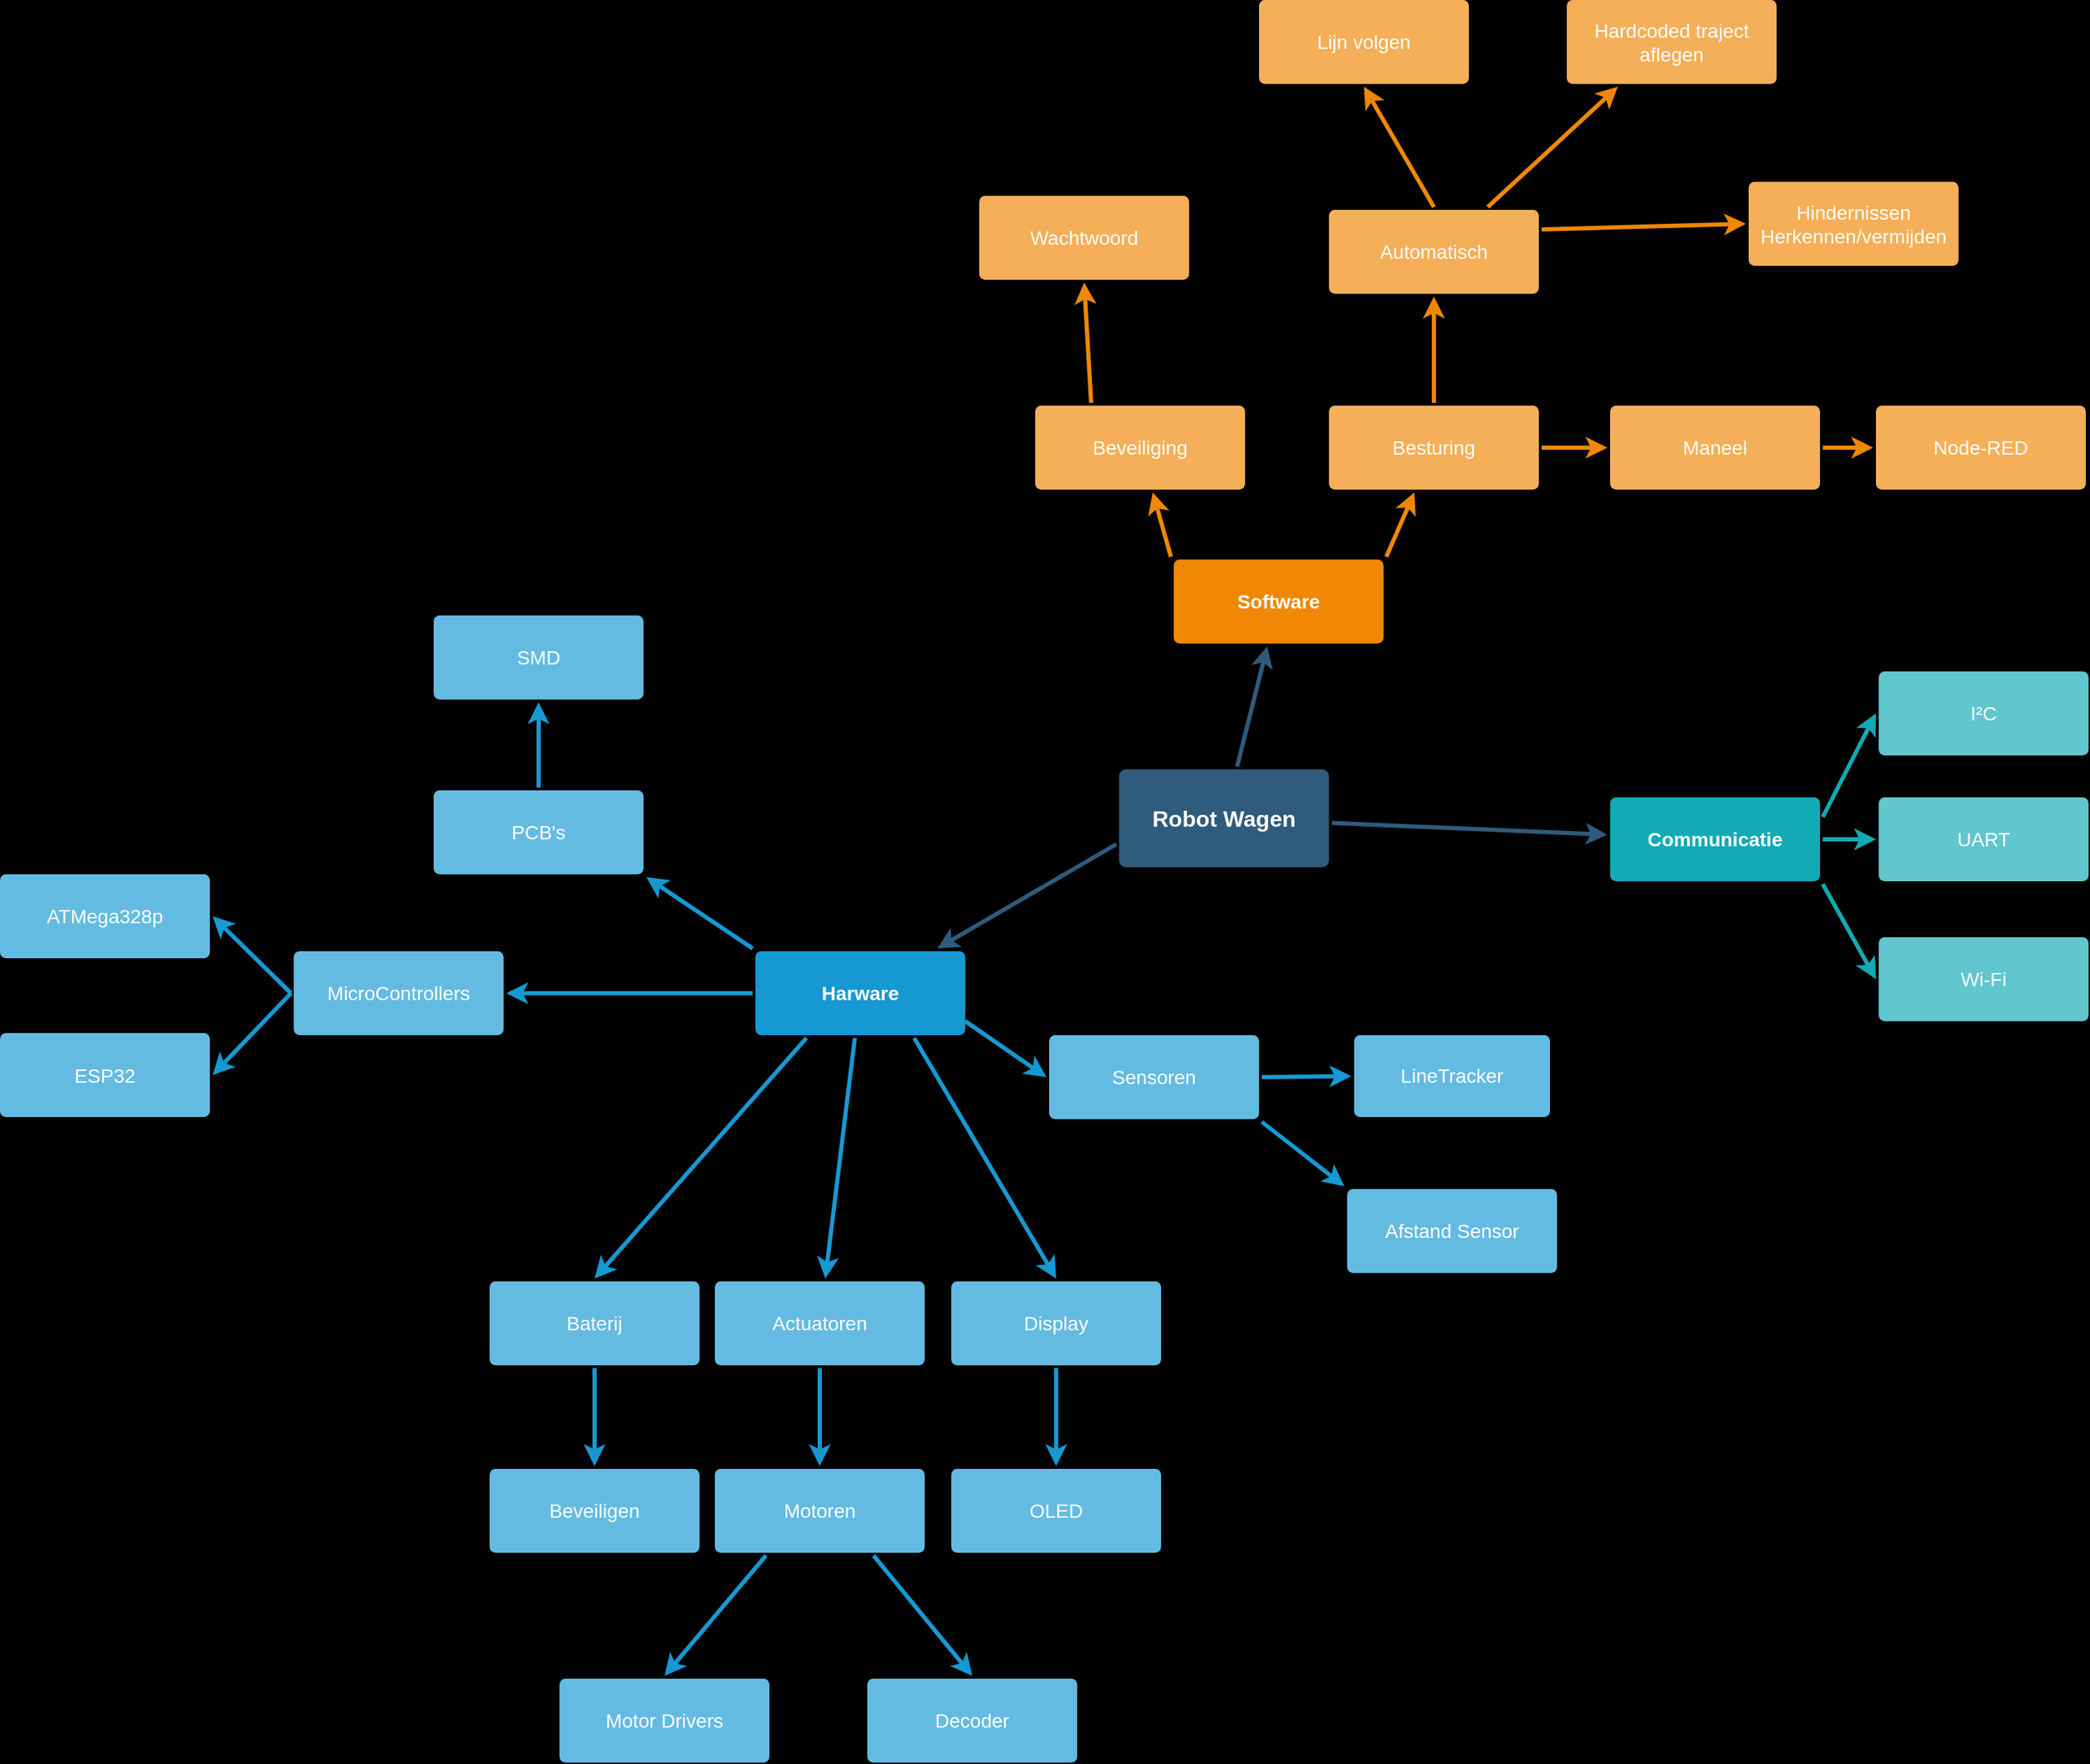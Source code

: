 <mxfile version="14.1.8" type="device"><diagram id="6a731a19-8d31-9384-78a2-239565b7b9f0" name="Page-1"><mxGraphModel dx="2370" dy="1357" grid="0" gridSize="10" guides="1" tooltips="1" connect="1" arrows="1" fold="1" page="1" pageScale="1" pageWidth="2336" pageHeight="1654" background="#000000" math="0" shadow="0"><root><mxCell id="0"/><mxCell id="1" parent="0"/><mxCell id="1745" value="" style="edgeStyle=none;rounded=0;jumpStyle=none;html=1;shadow=0;labelBackgroundColor=none;startArrow=none;startFill=0;endArrow=classic;endFill=1;jettySize=auto;orthogonalLoop=1;strokeColor=#2F5B7C;strokeWidth=3;fontFamily=Helvetica;fontSize=16;fontColor=#23445D;spacing=5;" parent="1" source="1749" target="1764" edge="1"><mxGeometry relative="1" as="geometry"/></mxCell><mxCell id="1746" value="" style="edgeStyle=none;rounded=0;jumpStyle=none;html=1;shadow=0;labelBackgroundColor=none;startArrow=none;startFill=0;endArrow=classic;endFill=1;jettySize=auto;orthogonalLoop=1;strokeColor=#2F5B7C;strokeWidth=3;fontFamily=Helvetica;fontSize=16;fontColor=#23445D;spacing=5;" parent="1" source="1749" target="1771" edge="1"><mxGeometry relative="1" as="geometry"/></mxCell><mxCell id="1747" value="" style="edgeStyle=none;rounded=0;jumpStyle=none;html=1;shadow=0;labelBackgroundColor=none;startArrow=none;startFill=0;endArrow=classic;endFill=1;jettySize=auto;orthogonalLoop=1;strokeColor=#2F5B7C;strokeWidth=3;fontFamily=Helvetica;fontSize=16;fontColor=#23445D;spacing=5;exitX=0;exitY=0.75;exitDx=0;exitDy=0;" parent="1" source="1749" target="1760" edge="1"><mxGeometry relative="1" as="geometry"/></mxCell><mxCell id="1749" value="Robot Wagen" style="rounded=1;whiteSpace=wrap;html=1;shadow=0;labelBackgroundColor=none;strokeColor=none;strokeWidth=3;fillColor=#2F5B7C;fontFamily=Helvetica;fontSize=16;fontColor=#FFFFFF;align=center;fontStyle=1;spacing=5;arcSize=7;perimeterSpacing=2;" parent="1" vertex="1"><mxGeometry x="940" y="570" width="150" height="70" as="geometry"/></mxCell><mxCell id="1758" value="" style="edgeStyle=none;rounded=0;jumpStyle=none;html=1;shadow=0;labelBackgroundColor=none;startArrow=none;startFill=0;endArrow=classic;endFill=1;jettySize=auto;orthogonalLoop=1;strokeColor=#1699D3;strokeWidth=3;fontFamily=Helvetica;fontSize=14;fontColor=#FFFFFF;spacing=5;" parent="1" source="1760" target="1762" edge="1"><mxGeometry relative="1" as="geometry"/></mxCell><mxCell id="1759" value="" style="edgeStyle=none;rounded=0;jumpStyle=none;html=1;shadow=0;labelBackgroundColor=none;startArrow=none;startFill=0;endArrow=classic;endFill=1;jettySize=auto;orthogonalLoop=1;strokeColor=#1699D3;strokeWidth=3;fontFamily=Helvetica;fontSize=14;fontColor=#FFFFFF;spacing=5;entryX=0;entryY=0.5;entryDx=0;entryDy=0;" parent="1" target="1761" edge="1"><mxGeometry relative="1" as="geometry"><mxPoint x="830" y="750" as="sourcePoint"/><mxPoint x="966.0" y="820.568" as="targetPoint"/></mxGeometry></mxCell><mxCell id="1760" value="Harware" style="rounded=1;whiteSpace=wrap;html=1;shadow=0;labelBackgroundColor=none;strokeColor=none;strokeWidth=3;fillColor=#1699d3;fontFamily=Helvetica;fontSize=14;fontColor=#FFFFFF;align=center;spacing=5;fontStyle=1;arcSize=7;perimeterSpacing=2;" parent="1" vertex="1"><mxGeometry x="680" y="700" width="150" height="60" as="geometry"/></mxCell><mxCell id="1761" value="Sensoren" style="rounded=1;whiteSpace=wrap;html=1;shadow=0;labelBackgroundColor=none;strokeColor=none;strokeWidth=3;fillColor=#64bbe2;fontFamily=Helvetica;fontSize=14;fontColor=#FFFFFF;align=center;spacing=5;arcSize=7;perimeterSpacing=2;" parent="1" vertex="1"><mxGeometry x="890" y="760" width="150" height="60" as="geometry"/></mxCell><mxCell id="1762" value="Actuatoren" style="rounded=1;whiteSpace=wrap;html=1;shadow=0;labelBackgroundColor=none;strokeColor=none;strokeWidth=3;fillColor=#64bbe2;fontFamily=Helvetica;fontSize=14;fontColor=#FFFFFF;align=center;spacing=5;arcSize=7;perimeterSpacing=2;" parent="1" vertex="1"><mxGeometry x="651" y="936" width="150" height="60" as="geometry"/></mxCell><mxCell id="1763" value="ATMega328p" style="rounded=1;whiteSpace=wrap;html=1;shadow=0;labelBackgroundColor=none;strokeColor=none;strokeWidth=3;fillColor=#64bbe2;fontFamily=Helvetica;fontSize=14;fontColor=#FFFFFF;align=center;spacing=5;arcSize=7;perimeterSpacing=2;" parent="1" vertex="1"><mxGeometry x="140" y="645" width="150" height="60" as="geometry"/></mxCell><mxCell id="1764" value="Software" style="rounded=1;whiteSpace=wrap;html=1;shadow=0;labelBackgroundColor=none;strokeColor=none;strokeWidth=3;fillColor=#F08705;fontFamily=Helvetica;fontSize=14;fontColor=#FFFFFF;align=center;spacing=5;fontStyle=1;arcSize=7;perimeterSpacing=2;" parent="1" vertex="1"><mxGeometry x="979" y="420" width="150" height="60" as="geometry"/></mxCell><mxCell id="1765" value="Besturing" style="rounded=1;whiteSpace=wrap;html=1;shadow=0;labelBackgroundColor=none;strokeColor=none;strokeWidth=3;fillColor=#f5af58;fontFamily=Helvetica;fontSize=14;fontColor=#FFFFFF;align=center;spacing=5;arcSize=7;perimeterSpacing=2;" parent="1" vertex="1"><mxGeometry x="1090" y="310" width="150" height="60" as="geometry"/></mxCell><mxCell id="1766" value="" style="edgeStyle=none;rounded=0;jumpStyle=none;html=1;shadow=0;labelBackgroundColor=none;startArrow=none;startFill=0;endArrow=classic;endFill=1;jettySize=auto;orthogonalLoop=1;strokeColor=#F08705;strokeWidth=3;fontFamily=Helvetica;fontSize=14;fontColor=#FFFFFF;spacing=5;exitX=1;exitY=0;exitDx=0;exitDy=0;" parent="1" source="1764" target="1765" edge="1"><mxGeometry relative="1" as="geometry"><mxPoint x="1054" y="448.0" as="sourcePoint"/></mxGeometry></mxCell><mxCell id="1767" value="Beveiliging" style="rounded=1;whiteSpace=wrap;html=1;shadow=0;labelBackgroundColor=none;strokeColor=none;strokeWidth=3;fillColor=#f5af58;fontFamily=Helvetica;fontSize=14;fontColor=#FFFFFF;align=center;spacing=5;arcSize=7;perimeterSpacing=2;" parent="1" vertex="1"><mxGeometry x="880" y="310" width="150" height="60" as="geometry"/></mxCell><mxCell id="1768" value="" style="edgeStyle=none;rounded=0;jumpStyle=none;html=1;shadow=0;labelBackgroundColor=none;startArrow=none;startFill=0;endArrow=classic;endFill=1;jettySize=auto;orthogonalLoop=1;strokeColor=#F08705;strokeWidth=3;fontFamily=Helvetica;fontSize=14;fontColor=#FFFFFF;spacing=5;exitX=0;exitY=0;exitDx=0;exitDy=0;" parent="1" source="1764" target="1767" edge="1"><mxGeometry relative="1" as="geometry"><mxPoint x="977.938" y="448.0" as="sourcePoint"/></mxGeometry></mxCell><mxCell id="1771" value="Communicatie" style="rounded=1;whiteSpace=wrap;html=1;shadow=0;labelBackgroundColor=none;strokeColor=none;strokeWidth=3;fillColor=#12aab5;fontFamily=Helvetica;fontSize=14;fontColor=#FFFFFF;align=center;spacing=5;fontStyle=1;arcSize=7;perimeterSpacing=2;" parent="1" vertex="1"><mxGeometry x="1291" y="590.0" width="150" height="60" as="geometry"/></mxCell><mxCell id="1776" value="UART" style="rounded=1;whiteSpace=wrap;html=1;shadow=0;labelBackgroundColor=none;strokeColor=none;strokeWidth=3;fillColor=#61c6ce;fontFamily=Helvetica;fontSize=14;fontColor=#FFFFFF;align=center;spacing=5;fontStyle=0;arcSize=7;perimeterSpacing=2;" parent="1" vertex="1"><mxGeometry x="1483" y="590" width="150" height="60" as="geometry"/></mxCell><mxCell id="1777" value="" style="edgeStyle=none;rounded=1;jumpStyle=none;html=1;shadow=0;labelBackgroundColor=none;startArrow=none;startFill=0;jettySize=auto;orthogonalLoop=1;strokeColor=#12AAB5;strokeWidth=3;fontFamily=Helvetica;fontSize=14;fontColor=#FFFFFF;spacing=5;fontStyle=1;fillColor=#b0e3e6;entryX=0;entryY=0.5;entryDx=0;entryDy=0;" parent="1" source="1771" target="1776" edge="1"><mxGeometry relative="1" as="geometry"><mxPoint x="1463" y="627.919" as="sourcePoint"/><mxPoint x="1679.0" y="622.081" as="targetPoint"/></mxGeometry></mxCell><mxCell id="1778" value="I²C" style="rounded=1;whiteSpace=wrap;html=1;shadow=0;labelBackgroundColor=none;strokeColor=none;strokeWidth=3;fillColor=#61c6ce;fontFamily=Helvetica;fontSize=14;fontColor=#FFFFFF;align=center;spacing=5;fontStyle=0;arcSize=7;perimeterSpacing=2;" parent="1" vertex="1"><mxGeometry x="1483" y="500" width="150" height="60" as="geometry"/></mxCell><mxCell id="1779" value="" style="edgeStyle=none;rounded=1;jumpStyle=none;html=1;shadow=0;labelBackgroundColor=none;startArrow=none;startFill=0;jettySize=auto;orthogonalLoop=1;strokeColor=#12AAB5;strokeWidth=3;fontFamily=Helvetica;fontSize=14;fontColor=#FFFFFF;spacing=5;fontStyle=1;fillColor=#b0e3e6;entryX=0;entryY=0.5;entryDx=0;entryDy=0;exitX=1;exitY=0.25;exitDx=0;exitDy=0;" parent="1" source="1771" target="1778" edge="1"><mxGeometry relative="1" as="geometry"><mxPoint x="1463" y="601.125" as="sourcePoint"/><mxPoint x="1519" y="500" as="targetPoint"/></mxGeometry></mxCell><mxCell id="pSG2X1nUxVk9VBrcFtOm-1779" value="ESP32" style="rounded=1;whiteSpace=wrap;html=1;shadow=0;labelBackgroundColor=none;strokeColor=none;strokeWidth=3;fillColor=#64bbe2;fontFamily=Helvetica;fontSize=14;fontColor=#FFFFFF;align=center;spacing=5;arcSize=7;perimeterSpacing=2;" vertex="1" parent="1"><mxGeometry x="140" y="758.5" width="150" height="60" as="geometry"/></mxCell><mxCell id="pSG2X1nUxVk9VBrcFtOm-1781" value="Baterij" style="rounded=1;whiteSpace=wrap;html=1;shadow=0;labelBackgroundColor=none;strokeColor=none;strokeWidth=3;fillColor=#64bbe2;fontFamily=Helvetica;fontSize=14;fontColor=#FFFFFF;align=center;spacing=5;arcSize=7;perimeterSpacing=2;" vertex="1" parent="1"><mxGeometry x="490" y="936" width="150" height="60" as="geometry"/></mxCell><mxCell id="pSG2X1nUxVk9VBrcFtOm-1782" value="Beveiligen" style="rounded=1;whiteSpace=wrap;html=1;shadow=0;labelBackgroundColor=none;strokeColor=none;strokeWidth=3;fillColor=#64bbe2;fontFamily=Helvetica;fontSize=14;fontColor=#FFFFFF;align=center;spacing=5;arcSize=7;perimeterSpacing=2;" vertex="1" parent="1"><mxGeometry x="490" y="1070" width="150" height="60" as="geometry"/></mxCell><mxCell id="pSG2X1nUxVk9VBrcFtOm-1784" value="" style="edgeStyle=none;rounded=0;jumpStyle=none;html=1;shadow=0;labelBackgroundColor=none;startArrow=none;startFill=0;endArrow=classic;endFill=1;jettySize=auto;orthogonalLoop=1;strokeColor=#1699D3;strokeWidth=3;fontFamily=Helvetica;fontSize=14;fontColor=#FFFFFF;spacing=5;exitX=0.25;exitY=1;exitDx=0;exitDy=0;entryX=0.5;entryY=0;entryDx=0;entryDy=0;" edge="1" parent="1" source="1760" target="pSG2X1nUxVk9VBrcFtOm-1781"><mxGeometry relative="1" as="geometry"><mxPoint x="736.0" y="802" as="sourcePoint"/><mxPoint x="736.0" y="944.0" as="targetPoint"/></mxGeometry></mxCell><mxCell id="pSG2X1nUxVk9VBrcFtOm-1786" value="" style="edgeStyle=none;rounded=0;jumpStyle=none;html=1;shadow=0;labelBackgroundColor=none;startArrow=none;startFill=0;endArrow=classic;endFill=1;jettySize=auto;orthogonalLoop=1;strokeColor=#1699D3;strokeWidth=3;fontFamily=Helvetica;fontSize=14;fontColor=#FFFFFF;spacing=5;exitX=0.5;exitY=1;exitDx=0;exitDy=0;entryX=0.5;entryY=0;entryDx=0;entryDy=0;" edge="1" parent="1" source="pSG2X1nUxVk9VBrcFtOm-1781" target="pSG2X1nUxVk9VBrcFtOm-1782"><mxGeometry relative="1" as="geometry"><mxPoint x="697.5" y="802" as="sourcePoint"/><mxPoint x="575" y="944.0" as="targetPoint"/></mxGeometry></mxCell><mxCell id="pSG2X1nUxVk9VBrcFtOm-1787" value="Motoren" style="rounded=1;whiteSpace=wrap;html=1;shadow=0;labelBackgroundColor=none;strokeColor=none;strokeWidth=3;fillColor=#64bbe2;fontFamily=Helvetica;fontSize=14;fontColor=#FFFFFF;align=center;spacing=5;arcSize=7;perimeterSpacing=2;" vertex="1" parent="1"><mxGeometry x="651" y="1070" width="150" height="60" as="geometry"/></mxCell><mxCell id="pSG2X1nUxVk9VBrcFtOm-1788" value="" style="edgeStyle=none;rounded=0;jumpStyle=none;html=1;shadow=0;labelBackgroundColor=none;startArrow=none;startFill=0;endArrow=classic;endFill=1;jettySize=auto;orthogonalLoop=1;strokeColor=#1699D3;strokeWidth=3;fontFamily=Helvetica;fontSize=14;fontColor=#FFFFFF;spacing=5;exitX=0.5;exitY=1;exitDx=0;exitDy=0;entryX=0.5;entryY=0;entryDx=0;entryDy=0;" edge="1" parent="1" source="1762" target="pSG2X1nUxVk9VBrcFtOm-1787"><mxGeometry relative="1" as="geometry"><mxPoint x="575" y="1008" as="sourcePoint"/><mxPoint x="575" y="1078" as="targetPoint"/><Array as="points"><mxPoint x="726" y="1030"/></Array></mxGeometry></mxCell><mxCell id="pSG2X1nUxVk9VBrcFtOm-1789" value="Afstand Sensor" style="rounded=1;whiteSpace=wrap;html=1;shadow=0;labelBackgroundColor=none;strokeColor=none;strokeWidth=3;fillColor=#64bbe2;fontFamily=Helvetica;fontSize=14;fontColor=#FFFFFF;align=center;spacing=5;arcSize=7;perimeterSpacing=2;" vertex="1" parent="1"><mxGeometry x="1103" y="870" width="150" height="60" as="geometry"/></mxCell><mxCell id="pSG2X1nUxVk9VBrcFtOm-1790" value="LineTracker" style="rounded=1;whiteSpace=wrap;html=1;shadow=0;labelBackgroundColor=none;strokeColor=none;strokeWidth=3;fillColor=#64bbe2;fontFamily=Helvetica;fontSize=14;fontColor=#FFFFFF;align=center;spacing=5;arcSize=7;perimeterSpacing=2;" vertex="1" parent="1"><mxGeometry x="1108" y="760" width="140" height="58.5" as="geometry"/></mxCell><mxCell id="pSG2X1nUxVk9VBrcFtOm-1792" value="" style="edgeStyle=none;rounded=0;jumpStyle=none;html=1;shadow=0;labelBackgroundColor=none;startArrow=none;startFill=0;endArrow=classic;endFill=1;jettySize=auto;orthogonalLoop=1;strokeColor=#1699D3;strokeWidth=3;fontFamily=Helvetica;fontSize=14;fontColor=#FFFFFF;spacing=5;exitX=1;exitY=1;exitDx=0;exitDy=0;entryX=0;entryY=0;entryDx=0;entryDy=0;" edge="1" parent="1" source="1761" target="pSG2X1nUxVk9VBrcFtOm-1789"><mxGeometry relative="1" as="geometry"><mxPoint x="933" y="809.432" as="sourcePoint"/><mxPoint x="1096" y="850.568" as="targetPoint"/></mxGeometry></mxCell><mxCell id="pSG2X1nUxVk9VBrcFtOm-1793" value="" style="edgeStyle=none;rounded=0;jumpStyle=none;html=1;shadow=0;labelBackgroundColor=none;startArrow=none;startFill=0;endArrow=classic;endFill=1;jettySize=auto;orthogonalLoop=1;strokeColor=#1699D3;strokeWidth=3;fontFamily=Helvetica;fontSize=14;fontColor=#FFFFFF;spacing=5;exitX=1;exitY=0.5;exitDx=0;exitDy=0;entryX=0;entryY=0.5;entryDx=0;entryDy=0;" edge="1" parent="1" source="1761" target="pSG2X1nUxVk9VBrcFtOm-1790"><mxGeometry relative="1" as="geometry"><mxPoint x="1173" y="902" as="sourcePoint"/><mxPoint x="1173" y="968" as="targetPoint"/><Array as="points"/></mxGeometry></mxCell><mxCell id="pSG2X1nUxVk9VBrcFtOm-1794" value="Wi-Fi" style="rounded=1;whiteSpace=wrap;html=1;shadow=0;labelBackgroundColor=none;strokeColor=none;strokeWidth=3;fillColor=#61c6ce;fontFamily=Helvetica;fontSize=14;fontColor=#FFFFFF;align=center;spacing=5;fontStyle=0;arcSize=7;perimeterSpacing=2;" vertex="1" parent="1"><mxGeometry x="1483" y="690" width="150" height="60" as="geometry"/></mxCell><mxCell id="pSG2X1nUxVk9VBrcFtOm-1795" value="" style="edgeStyle=none;rounded=1;jumpStyle=none;html=1;shadow=0;labelBackgroundColor=none;startArrow=none;startFill=0;jettySize=auto;orthogonalLoop=1;strokeColor=#12AAB5;strokeWidth=3;fontFamily=Helvetica;fontSize=14;fontColor=#FFFFFF;spacing=5;fontStyle=1;fillColor=#b0e3e6;exitX=1;exitY=1;exitDx=0;exitDy=0;entryX=0;entryY=0.5;entryDx=0;entryDy=0;" edge="1" parent="1" source="1771" target="pSG2X1nUxVk9VBrcFtOm-1794"><mxGeometry relative="1" as="geometry"><mxPoint x="1463" y="662.0" as="sourcePoint"/><mxPoint x="1890.0" y="630.367" as="targetPoint"/></mxGeometry></mxCell><mxCell id="pSG2X1nUxVk9VBrcFtOm-1796" value="Automatisch" style="rounded=1;whiteSpace=wrap;html=1;shadow=0;labelBackgroundColor=none;strokeColor=none;strokeWidth=3;fillColor=#f5af58;fontFamily=Helvetica;fontSize=14;fontColor=#FFFFFF;align=center;spacing=5;arcSize=7;perimeterSpacing=2;" vertex="1" parent="1"><mxGeometry x="1090" y="170" width="150" height="60" as="geometry"/></mxCell><mxCell id="pSG2X1nUxVk9VBrcFtOm-1797" value="Maneel" style="rounded=1;whiteSpace=wrap;html=1;shadow=0;labelBackgroundColor=none;strokeColor=none;strokeWidth=3;fillColor=#f5af58;fontFamily=Helvetica;fontSize=14;fontColor=#FFFFFF;align=center;spacing=5;arcSize=7;perimeterSpacing=2;" vertex="1" parent="1"><mxGeometry x="1291" y="310" width="150" height="60" as="geometry"/></mxCell><mxCell id="pSG2X1nUxVk9VBrcFtOm-1798" value="" style="edgeStyle=none;rounded=0;jumpStyle=none;html=1;shadow=0;labelBackgroundColor=none;startArrow=none;startFill=0;endArrow=classic;endFill=1;jettySize=auto;orthogonalLoop=1;strokeColor=#F08705;strokeWidth=3;fontFamily=Helvetica;fontSize=14;fontColor=#FFFFFF;spacing=5;exitX=0.5;exitY=0;exitDx=0;exitDy=0;entryX=0.5;entryY=1;entryDx=0;entryDy=0;" edge="1" parent="1" source="1765" target="pSG2X1nUxVk9VBrcFtOm-1796"><mxGeometry relative="1" as="geometry"><mxPoint x="1246.111" y="448" as="sourcePoint"/><mxPoint x="1303.889" y="422" as="targetPoint"/><Array as="points"/></mxGeometry></mxCell><mxCell id="pSG2X1nUxVk9VBrcFtOm-1799" value="Node-RED" style="rounded=1;whiteSpace=wrap;html=1;shadow=0;labelBackgroundColor=none;strokeColor=none;strokeWidth=3;fillColor=#f5af58;fontFamily=Helvetica;fontSize=14;fontColor=#FFFFFF;align=center;spacing=5;arcSize=7;perimeterSpacing=2;" vertex="1" parent="1"><mxGeometry x="1481" y="310" width="150" height="60" as="geometry"/></mxCell><mxCell id="pSG2X1nUxVk9VBrcFtOm-1801" value="Motor Drivers" style="rounded=1;whiteSpace=wrap;html=1;shadow=0;labelBackgroundColor=none;strokeColor=none;strokeWidth=3;fillColor=#64bbe2;fontFamily=Helvetica;fontSize=14;fontColor=#FFFFFF;align=center;spacing=5;arcSize=7;perimeterSpacing=2;" vertex="1" parent="1"><mxGeometry x="540" y="1220" width="150" height="60" as="geometry"/></mxCell><mxCell id="pSG2X1nUxVk9VBrcFtOm-1803" value="" style="edgeStyle=none;rounded=0;jumpStyle=none;html=1;shadow=0;labelBackgroundColor=none;startArrow=none;startFill=0;endArrow=classic;endFill=1;jettySize=auto;orthogonalLoop=1;strokeColor=#1699D3;strokeWidth=3;fontFamily=Helvetica;fontSize=14;fontColor=#FFFFFF;spacing=5;exitX=0.25;exitY=1;exitDx=0;exitDy=0;entryX=0.5;entryY=0;entryDx=0;entryDy=0;" edge="1" parent="1" source="pSG2X1nUxVk9VBrcFtOm-1787" target="pSG2X1nUxVk9VBrcFtOm-1801"><mxGeometry relative="1" as="geometry"><mxPoint x="725.41" y="1130" as="sourcePoint"/><mxPoint x="725.41" y="1200" as="targetPoint"/><Array as="points"/></mxGeometry></mxCell><mxCell id="pSG2X1nUxVk9VBrcFtOm-1804" value="Display" style="rounded=1;whiteSpace=wrap;html=1;shadow=0;labelBackgroundColor=none;strokeColor=none;strokeWidth=3;fillColor=#64bbe2;fontFamily=Helvetica;fontSize=14;fontColor=#FFFFFF;align=center;spacing=5;arcSize=7;perimeterSpacing=2;" vertex="1" parent="1"><mxGeometry x="820" y="936" width="150" height="60" as="geometry"/></mxCell><mxCell id="pSG2X1nUxVk9VBrcFtOm-1805" value="" style="edgeStyle=none;rounded=0;jumpStyle=none;html=1;shadow=0;labelBackgroundColor=none;startArrow=none;startFill=0;endArrow=classic;endFill=1;jettySize=auto;orthogonalLoop=1;strokeColor=#1699D3;strokeWidth=3;fontFamily=Helvetica;fontSize=14;fontColor=#FFFFFF;spacing=5;exitX=0.75;exitY=1;exitDx=0;exitDy=0;entryX=0.5;entryY=0;entryDx=0;entryDy=0;" edge="1" parent="1" source="1760" target="pSG2X1nUxVk9VBrcFtOm-1804"><mxGeometry relative="1" as="geometry"><mxPoint x="813" y="789.432" as="sourcePoint"/><mxPoint x="976" y="830.568" as="targetPoint"/></mxGeometry></mxCell><mxCell id="pSG2X1nUxVk9VBrcFtOm-1806" value="OLED" style="rounded=1;whiteSpace=wrap;html=1;shadow=0;labelBackgroundColor=none;strokeColor=none;strokeWidth=3;fillColor=#64bbe2;fontFamily=Helvetica;fontSize=14;fontColor=#FFFFFF;align=center;spacing=5;arcSize=7;perimeterSpacing=2;" vertex="1" parent="1"><mxGeometry x="820" y="1070" width="150" height="60" as="geometry"/></mxCell><mxCell id="pSG2X1nUxVk9VBrcFtOm-1807" value="" style="edgeStyle=none;rounded=0;jumpStyle=none;html=1;shadow=0;labelBackgroundColor=none;startArrow=none;startFill=0;endArrow=classic;endFill=1;jettySize=auto;orthogonalLoop=1;strokeColor=#1699D3;strokeWidth=3;fontFamily=Helvetica;fontSize=14;fontColor=#FFFFFF;spacing=5;exitX=0.5;exitY=1;exitDx=0;exitDy=0;entryX=0.5;entryY=0;entryDx=0;entryDy=0;" edge="1" parent="1" source="pSG2X1nUxVk9VBrcFtOm-1804" target="pSG2X1nUxVk9VBrcFtOm-1806"><mxGeometry relative="1" as="geometry"><mxPoint x="1020" y="1130" as="sourcePoint"/><mxPoint x="1148.5" y="1256" as="targetPoint"/></mxGeometry></mxCell><mxCell id="pSG2X1nUxVk9VBrcFtOm-1809" value="" style="edgeStyle=none;rounded=0;jumpStyle=none;html=1;shadow=0;labelBackgroundColor=none;startArrow=none;startFill=0;endArrow=classic;endFill=1;jettySize=auto;orthogonalLoop=1;strokeColor=#F08705;strokeWidth=3;fontFamily=Helvetica;fontSize=14;fontColor=#FFFFFF;spacing=5;exitX=1;exitY=0.5;exitDx=0;exitDy=0;entryX=0;entryY=0.5;entryDx=0;entryDy=0;" edge="1" parent="1" source="1765" target="pSG2X1nUxVk9VBrcFtOm-1797"><mxGeometry relative="1" as="geometry"><mxPoint x="1175" y="318" as="sourcePoint"/><mxPoint x="1175" y="242" as="targetPoint"/><Array as="points"/></mxGeometry></mxCell><mxCell id="pSG2X1nUxVk9VBrcFtOm-1811" value="" style="edgeStyle=none;rounded=0;jumpStyle=none;html=1;shadow=0;labelBackgroundColor=none;startArrow=none;startFill=0;endArrow=classic;endFill=1;jettySize=auto;orthogonalLoop=1;strokeColor=#F08705;strokeWidth=3;fontFamily=Helvetica;fontSize=14;fontColor=#FFFFFF;spacing=5;exitX=1;exitY=0.5;exitDx=0;exitDy=0;entryX=0;entryY=0.5;entryDx=0;entryDy=0;" edge="1" parent="1" source="pSG2X1nUxVk9VBrcFtOm-1797" target="pSG2X1nUxVk9VBrcFtOm-1799"><mxGeometry relative="1" as="geometry"><mxPoint x="1252.0" y="350" as="sourcePoint"/><mxPoint x="1337" y="350" as="targetPoint"/><Array as="points"/></mxGeometry></mxCell><mxCell id="pSG2X1nUxVk9VBrcFtOm-1812" value="Wachtwoord" style="rounded=1;whiteSpace=wrap;html=1;shadow=0;labelBackgroundColor=none;strokeColor=none;strokeWidth=3;fillColor=#f5af58;fontFamily=Helvetica;fontSize=14;fontColor=#FFFFFF;align=center;spacing=5;arcSize=7;perimeterSpacing=2;" vertex="1" parent="1"><mxGeometry x="840" y="160" width="150" height="60" as="geometry"/></mxCell><mxCell id="pSG2X1nUxVk9VBrcFtOm-1813" value="" style="edgeStyle=none;rounded=0;jumpStyle=none;html=1;shadow=0;labelBackgroundColor=none;startArrow=none;startFill=0;endArrow=classic;endFill=1;jettySize=auto;orthogonalLoop=1;strokeColor=#F08705;strokeWidth=3;fontFamily=Helvetica;fontSize=14;fontColor=#FFFFFF;spacing=5;entryX=0.5;entryY=1;entryDx=0;entryDy=0;" edge="1" parent="1" target="pSG2X1nUxVk9VBrcFtOm-1812"><mxGeometry relative="1" as="geometry"><mxPoint x="920" y="308" as="sourcePoint"/><mxPoint x="1274" y="242" as="targetPoint"/><Array as="points"/></mxGeometry></mxCell><mxCell id="pSG2X1nUxVk9VBrcFtOm-1814" value="MicroControllers" style="rounded=1;whiteSpace=wrap;html=1;shadow=0;labelBackgroundColor=none;strokeColor=none;strokeWidth=3;fillColor=#64bbe2;fontFamily=Helvetica;fontSize=14;fontColor=#FFFFFF;align=center;spacing=5;arcSize=7;perimeterSpacing=2;" vertex="1" parent="1"><mxGeometry x="350" y="700" width="150" height="60" as="geometry"/></mxCell><mxCell id="pSG2X1nUxVk9VBrcFtOm-1815" value="" style="edgeStyle=none;rounded=0;jumpStyle=none;html=1;shadow=0;labelBackgroundColor=none;startArrow=none;startFill=0;endArrow=classic;endFill=1;jettySize=auto;orthogonalLoop=1;strokeColor=#1699D3;strokeWidth=3;fontFamily=Helvetica;fontSize=14;fontColor=#FFFFFF;spacing=5;exitX=0;exitY=0.5;exitDx=0;exitDy=0;entryX=1;entryY=0.5;entryDx=0;entryDy=0;" edge="1" parent="1" source="1760" target="pSG2X1nUxVk9VBrcFtOm-1814"><mxGeometry relative="1" as="geometry"><mxPoint x="697.5" y="802.0" as="sourcePoint"/><mxPoint x="575" y="944" as="targetPoint"/></mxGeometry></mxCell><mxCell id="pSG2X1nUxVk9VBrcFtOm-1816" value="" style="edgeStyle=none;rounded=0;jumpStyle=none;html=1;shadow=0;labelBackgroundColor=none;startArrow=none;startFill=0;endArrow=classic;endFill=1;jettySize=auto;orthogonalLoop=1;strokeColor=#1699D3;strokeWidth=3;fontFamily=Helvetica;fontSize=14;fontColor=#FFFFFF;spacing=5;exitX=0;exitY=0.5;exitDx=0;exitDy=0;entryX=1;entryY=0.5;entryDx=0;entryDy=0;" edge="1" parent="1" source="pSG2X1nUxVk9VBrcFtOm-1814" target="pSG2X1nUxVk9VBrcFtOm-1779"><mxGeometry relative="1" as="geometry"><mxPoint x="697.5" y="802.0" as="sourcePoint"/><mxPoint x="575" y="944" as="targetPoint"/></mxGeometry></mxCell><mxCell id="pSG2X1nUxVk9VBrcFtOm-1817" value="" style="edgeStyle=none;rounded=0;jumpStyle=none;html=1;shadow=0;labelBackgroundColor=none;startArrow=none;startFill=0;endArrow=classic;endFill=1;jettySize=auto;orthogonalLoop=1;strokeColor=#1699D3;strokeWidth=3;fontFamily=Helvetica;fontSize=14;fontColor=#FFFFFF;spacing=5;exitX=0;exitY=0.5;exitDx=0;exitDy=0;entryX=1;entryY=0.5;entryDx=0;entryDy=0;" edge="1" parent="1" source="pSG2X1nUxVk9VBrcFtOm-1814" target="1763"><mxGeometry relative="1" as="geometry"><mxPoint x="368.0" y="770" as="sourcePoint"/><mxPoint x="312.0" y="850" as="targetPoint"/></mxGeometry></mxCell><mxCell id="pSG2X1nUxVk9VBrcFtOm-1820" value="Hindernissen Herkennen/vermijden" style="rounded=1;whiteSpace=wrap;html=1;shadow=0;labelBackgroundColor=none;strokeColor=none;strokeWidth=3;fillColor=#f5af58;fontFamily=Helvetica;fontSize=14;fontColor=#FFFFFF;align=center;spacing=5;arcSize=7;perimeterSpacing=2;" vertex="1" parent="1"><mxGeometry x="1390" y="150" width="150" height="60" as="geometry"/></mxCell><mxCell id="pSG2X1nUxVk9VBrcFtOm-1821" value="" style="edgeStyle=none;rounded=0;jumpStyle=none;html=1;shadow=0;labelBackgroundColor=none;startArrow=none;startFill=0;endArrow=classic;endFill=1;jettySize=auto;orthogonalLoop=1;strokeColor=#F08705;strokeWidth=3;fontFamily=Helvetica;fontSize=14;fontColor=#FFFFFF;spacing=5;exitX=1;exitY=0.25;exitDx=0;exitDy=0;entryX=0;entryY=0.5;entryDx=0;entryDy=0;" edge="1" parent="1" source="pSG2X1nUxVk9VBrcFtOm-1796" target="pSG2X1nUxVk9VBrcFtOm-1820"><mxGeometry relative="1" as="geometry"><mxPoint x="1175" y="318.0" as="sourcePoint"/><mxPoint x="1175" y="242" as="targetPoint"/><Array as="points"/></mxGeometry></mxCell><mxCell id="pSG2X1nUxVk9VBrcFtOm-1822" value="PCB's" style="rounded=1;whiteSpace=wrap;html=1;shadow=0;labelBackgroundColor=none;strokeColor=none;strokeWidth=3;fillColor=#64bbe2;fontFamily=Helvetica;fontSize=14;fontColor=#FFFFFF;align=center;spacing=5;arcSize=7;perimeterSpacing=2;" vertex="1" parent="1"><mxGeometry x="450" y="585" width="150" height="60" as="geometry"/></mxCell><mxCell id="pSG2X1nUxVk9VBrcFtOm-1823" value="SMD" style="rounded=1;whiteSpace=wrap;html=1;shadow=0;labelBackgroundColor=none;strokeColor=none;strokeWidth=3;fillColor=#64bbe2;fontFamily=Helvetica;fontSize=14;fontColor=#FFFFFF;align=center;spacing=5;arcSize=7;perimeterSpacing=2;" vertex="1" parent="1"><mxGeometry x="450" y="460" width="150" height="60" as="geometry"/></mxCell><mxCell id="pSG2X1nUxVk9VBrcFtOm-1824" value="" style="edgeStyle=none;rounded=0;jumpStyle=none;html=1;shadow=0;labelBackgroundColor=none;startArrow=none;startFill=0;endArrow=classic;endFill=1;jettySize=auto;orthogonalLoop=1;strokeColor=#1699D3;strokeWidth=3;fontFamily=Helvetica;fontSize=14;fontColor=#FFFFFF;spacing=5;exitX=0;exitY=0;exitDx=0;exitDy=0;entryX=1;entryY=1;entryDx=0;entryDy=0;" edge="1" parent="1" source="1760" target="pSG2X1nUxVk9VBrcFtOm-1822"><mxGeometry relative="1" as="geometry"><mxPoint x="659" y="770" as="sourcePoint"/><mxPoint x="522.0" y="770" as="targetPoint"/></mxGeometry></mxCell><mxCell id="pSG2X1nUxVk9VBrcFtOm-1826" value="" style="edgeStyle=none;rounded=0;jumpStyle=none;html=1;shadow=0;labelBackgroundColor=none;startArrow=none;startFill=0;endArrow=classic;endFill=1;jettySize=auto;orthogonalLoop=1;strokeColor=#1699D3;strokeWidth=3;fontFamily=Helvetica;fontSize=14;fontColor=#FFFFFF;spacing=5;exitX=0.5;exitY=0;exitDx=0;exitDy=0;entryX=0.5;entryY=1;entryDx=0;entryDy=0;" edge="1" parent="1" source="pSG2X1nUxVk9VBrcFtOm-1822" target="pSG2X1nUxVk9VBrcFtOm-1823"><mxGeometry relative="1" as="geometry"><mxPoint x="659" y="770" as="sourcePoint"/><mxPoint x="522.0" y="770" as="targetPoint"/></mxGeometry></mxCell><mxCell id="pSG2X1nUxVk9VBrcFtOm-1828" value="Decoder" style="rounded=1;whiteSpace=wrap;html=1;shadow=0;labelBackgroundColor=none;strokeColor=none;strokeWidth=3;fillColor=#64bbe2;fontFamily=Helvetica;fontSize=14;fontColor=#FFFFFF;align=center;spacing=5;arcSize=7;perimeterSpacing=2;" vertex="1" parent="1"><mxGeometry x="760" y="1220" width="150" height="60" as="geometry"/></mxCell><mxCell id="pSG2X1nUxVk9VBrcFtOm-1829" value="" style="edgeStyle=none;rounded=0;jumpStyle=none;html=1;shadow=0;labelBackgroundColor=none;startArrow=none;startFill=0;endArrow=classic;endFill=1;jettySize=auto;orthogonalLoop=1;strokeColor=#1699D3;strokeWidth=3;fontFamily=Helvetica;fontSize=14;fontColor=#FFFFFF;spacing=5;exitX=0.75;exitY=1;exitDx=0;exitDy=0;entryX=0.5;entryY=0;entryDx=0;entryDy=0;" edge="1" parent="1" source="pSG2X1nUxVk9VBrcFtOm-1787" target="pSG2X1nUxVk9VBrcFtOm-1828"><mxGeometry relative="1" as="geometry"><mxPoint x="697.5" y="1142" as="sourcePoint"/><mxPoint x="625" y="1228" as="targetPoint"/><Array as="points"/></mxGeometry></mxCell><mxCell id="pSG2X1nUxVk9VBrcFtOm-1830" value="Lijn volgen" style="rounded=1;whiteSpace=wrap;html=1;shadow=0;labelBackgroundColor=none;strokeColor=none;strokeWidth=3;fillColor=#f5af58;fontFamily=Helvetica;fontSize=14;fontColor=#FFFFFF;align=center;spacing=5;arcSize=7;perimeterSpacing=2;" vertex="1" parent="1"><mxGeometry x="1040" y="20" width="150" height="60" as="geometry"/></mxCell><mxCell id="pSG2X1nUxVk9VBrcFtOm-1831" value="" style="edgeStyle=none;rounded=0;jumpStyle=none;html=1;shadow=0;labelBackgroundColor=none;startArrow=none;startFill=0;endArrow=classic;endFill=1;jettySize=auto;orthogonalLoop=1;strokeColor=#F08705;strokeWidth=3;fontFamily=Helvetica;fontSize=14;fontColor=#FFFFFF;spacing=5;entryX=0.5;entryY=1;entryDx=0;entryDy=0;" edge="1" parent="1" target="pSG2X1nUxVk9VBrcFtOm-1830"><mxGeometry relative="1" as="geometry"><mxPoint x="1165" y="168" as="sourcePoint"/><mxPoint x="1319.0" y="210" as="targetPoint"/><Array as="points"/></mxGeometry></mxCell><mxCell id="pSG2X1nUxVk9VBrcFtOm-1832" value="Hardcoded traject aflegen" style="rounded=1;whiteSpace=wrap;html=1;shadow=0;labelBackgroundColor=none;strokeColor=none;strokeWidth=3;fillColor=#f5af58;fontFamily=Helvetica;fontSize=14;fontColor=#FFFFFF;align=center;spacing=5;arcSize=7;perimeterSpacing=2;" vertex="1" parent="1"><mxGeometry x="1260" y="20" width="150" height="60" as="geometry"/></mxCell><mxCell id="pSG2X1nUxVk9VBrcFtOm-1833" value="" style="edgeStyle=none;rounded=0;jumpStyle=none;html=1;shadow=0;labelBackgroundColor=none;startArrow=none;startFill=0;endArrow=classic;endFill=1;jettySize=auto;orthogonalLoop=1;strokeColor=#F08705;strokeWidth=3;fontFamily=Helvetica;fontSize=14;fontColor=#FFFFFF;spacing=5;exitX=0.75;exitY=0;exitDx=0;exitDy=0;entryX=0.25;entryY=1;entryDx=0;entryDy=0;" edge="1" parent="1" source="pSG2X1nUxVk9VBrcFtOm-1796" target="pSG2X1nUxVk9VBrcFtOm-1832"><mxGeometry relative="1" as="geometry"><mxPoint x="1252" y="178" as="sourcePoint"/><mxPoint x="1398" y="160" as="targetPoint"/><Array as="points"/></mxGeometry></mxCell></root></mxGraphModel></diagram></mxfile>